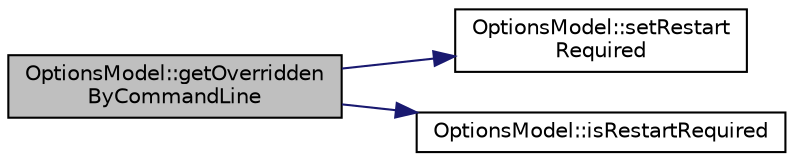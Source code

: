 digraph "OptionsModel::getOverriddenByCommandLine"
{
  edge [fontname="Helvetica",fontsize="10",labelfontname="Helvetica",labelfontsize="10"];
  node [fontname="Helvetica",fontsize="10",shape=record];
  rankdir="LR";
  Node114 [label="OptionsModel::getOverridden\lByCommandLine",height=0.2,width=0.4,color="black", fillcolor="grey75", style="filled", fontcolor="black"];
  Node114 -> Node115 [color="midnightblue",fontsize="10",style="solid",fontname="Helvetica"];
  Node115 [label="OptionsModel::setRestart\lRequired",height=0.2,width=0.4,color="black", fillcolor="white", style="filled",URL="$da/d1f/class_options_model.html#af25171526a18c4746132ff199e0b1d71"];
  Node114 -> Node116 [color="midnightblue",fontsize="10",style="solid",fontname="Helvetica"];
  Node116 [label="OptionsModel::isRestartRequired",height=0.2,width=0.4,color="black", fillcolor="white", style="filled",URL="$da/d1f/class_options_model.html#a75c15f2cb96ee8efe7b9e756e5c8e69c"];
}
